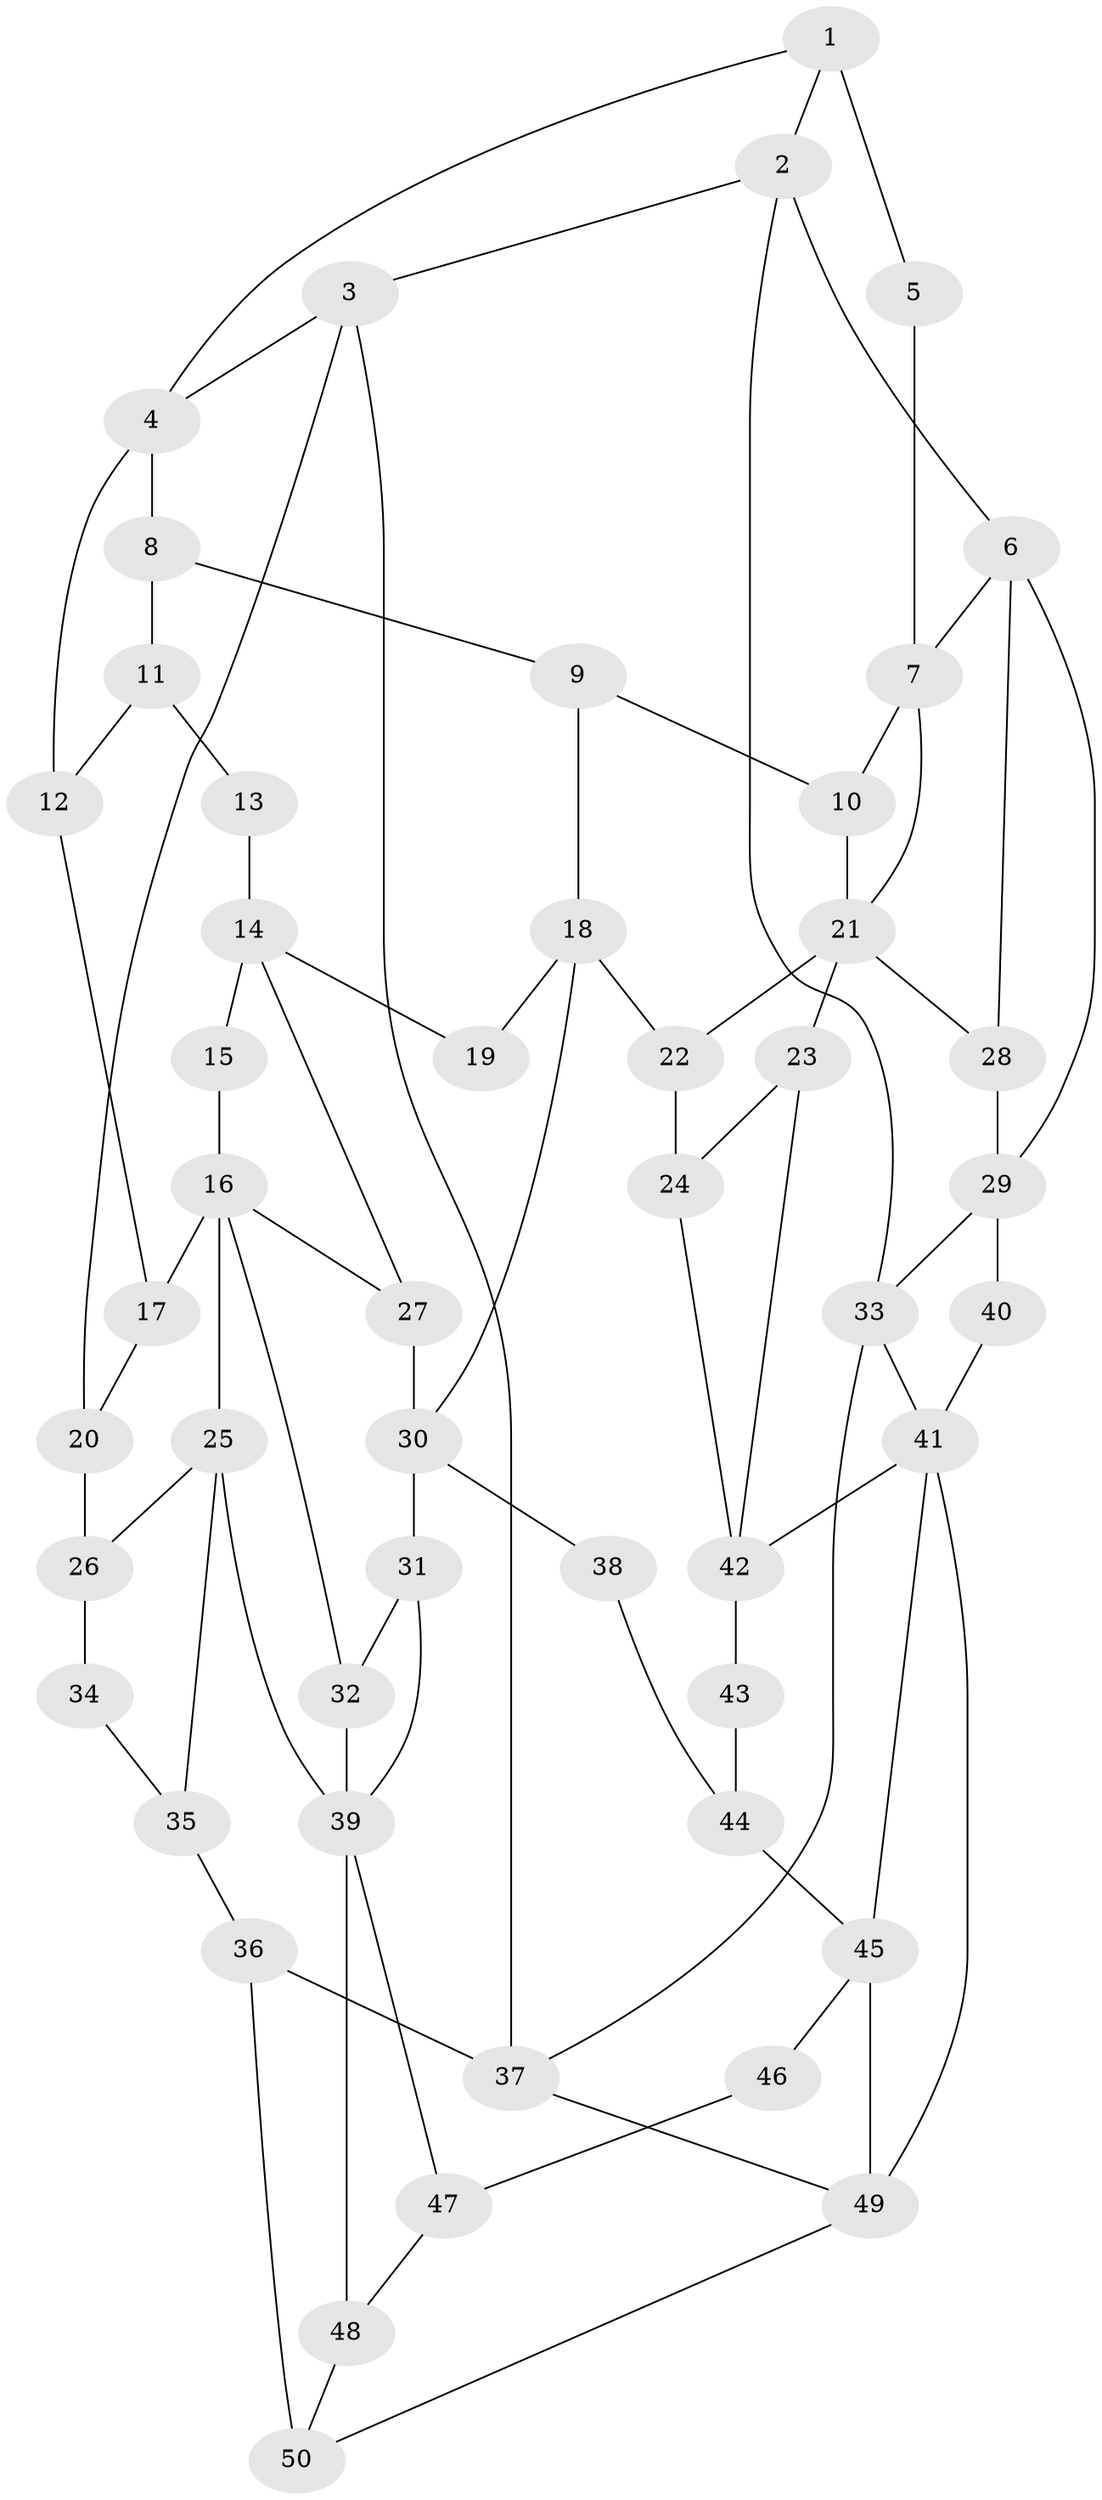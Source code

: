 // original degree distribution, {3: 0.02, 5: 0.56, 6: 0.2, 4: 0.22}
// Generated by graph-tools (version 1.1) at 2025/38/03/09/25 02:38:22]
// undirected, 50 vertices, 82 edges
graph export_dot {
graph [start="1"]
  node [color=gray90,style=filled];
  1;
  2;
  3;
  4;
  5;
  6;
  7;
  8;
  9;
  10;
  11;
  12;
  13;
  14;
  15;
  16;
  17;
  18;
  19;
  20;
  21;
  22;
  23;
  24;
  25;
  26;
  27;
  28;
  29;
  30;
  31;
  32;
  33;
  34;
  35;
  36;
  37;
  38;
  39;
  40;
  41;
  42;
  43;
  44;
  45;
  46;
  47;
  48;
  49;
  50;
  1 -- 2 [weight=1.0];
  1 -- 4 [weight=1.0];
  1 -- 5 [weight=2.0];
  2 -- 3 [weight=1.0];
  2 -- 6 [weight=1.0];
  2 -- 33 [weight=1.0];
  3 -- 4 [weight=1.0];
  3 -- 20 [weight=1.0];
  3 -- 37 [weight=1.0];
  4 -- 8 [weight=1.0];
  4 -- 12 [weight=1.0];
  5 -- 7 [weight=2.0];
  6 -- 7 [weight=2.0];
  6 -- 28 [weight=1.0];
  6 -- 29 [weight=1.0];
  7 -- 10 [weight=1.0];
  7 -- 21 [weight=1.0];
  8 -- 9 [weight=1.0];
  8 -- 11 [weight=1.0];
  9 -- 10 [weight=1.0];
  9 -- 18 [weight=1.0];
  10 -- 21 [weight=1.0];
  11 -- 12 [weight=1.0];
  11 -- 13 [weight=1.0];
  12 -- 17 [weight=1.0];
  13 -- 14 [weight=2.0];
  14 -- 15 [weight=2.0];
  14 -- 19 [weight=1.0];
  14 -- 27 [weight=1.0];
  15 -- 16 [weight=1.0];
  16 -- 17 [weight=1.0];
  16 -- 25 [weight=1.0];
  16 -- 27 [weight=1.0];
  16 -- 32 [weight=1.0];
  17 -- 20 [weight=1.0];
  18 -- 19 [weight=2.0];
  18 -- 22 [weight=1.0];
  18 -- 30 [weight=2.0];
  20 -- 26 [weight=1.0];
  21 -- 22 [weight=1.0];
  21 -- 23 [weight=1.0];
  21 -- 28 [weight=1.0];
  22 -- 24 [weight=1.0];
  23 -- 24 [weight=1.0];
  23 -- 42 [weight=1.0];
  24 -- 42 [weight=1.0];
  25 -- 26 [weight=1.0];
  25 -- 35 [weight=1.0];
  25 -- 39 [weight=2.0];
  26 -- 34 [weight=1.0];
  27 -- 30 [weight=1.0];
  28 -- 29 [weight=2.0];
  29 -- 33 [weight=1.0];
  29 -- 40 [weight=2.0];
  30 -- 31 [weight=1.0];
  30 -- 38 [weight=2.0];
  31 -- 32 [weight=1.0];
  31 -- 39 [weight=1.0];
  32 -- 39 [weight=1.0];
  33 -- 37 [weight=1.0];
  33 -- 41 [weight=1.0];
  34 -- 35 [weight=2.0];
  35 -- 36 [weight=2.0];
  36 -- 37 [weight=2.0];
  36 -- 50 [weight=2.0];
  37 -- 49 [weight=1.0];
  38 -- 44 [weight=1.0];
  39 -- 47 [weight=1.0];
  39 -- 48 [weight=1.0];
  40 -- 41 [weight=1.0];
  41 -- 42 [weight=2.0];
  41 -- 45 [weight=1.0];
  41 -- 49 [weight=1.0];
  42 -- 43 [weight=2.0];
  43 -- 44 [weight=1.0];
  44 -- 45 [weight=1.0];
  45 -- 46 [weight=2.0];
  45 -- 49 [weight=2.0];
  46 -- 47 [weight=1.0];
  47 -- 48 [weight=1.0];
  48 -- 50 [weight=1.0];
  49 -- 50 [weight=1.0];
}
